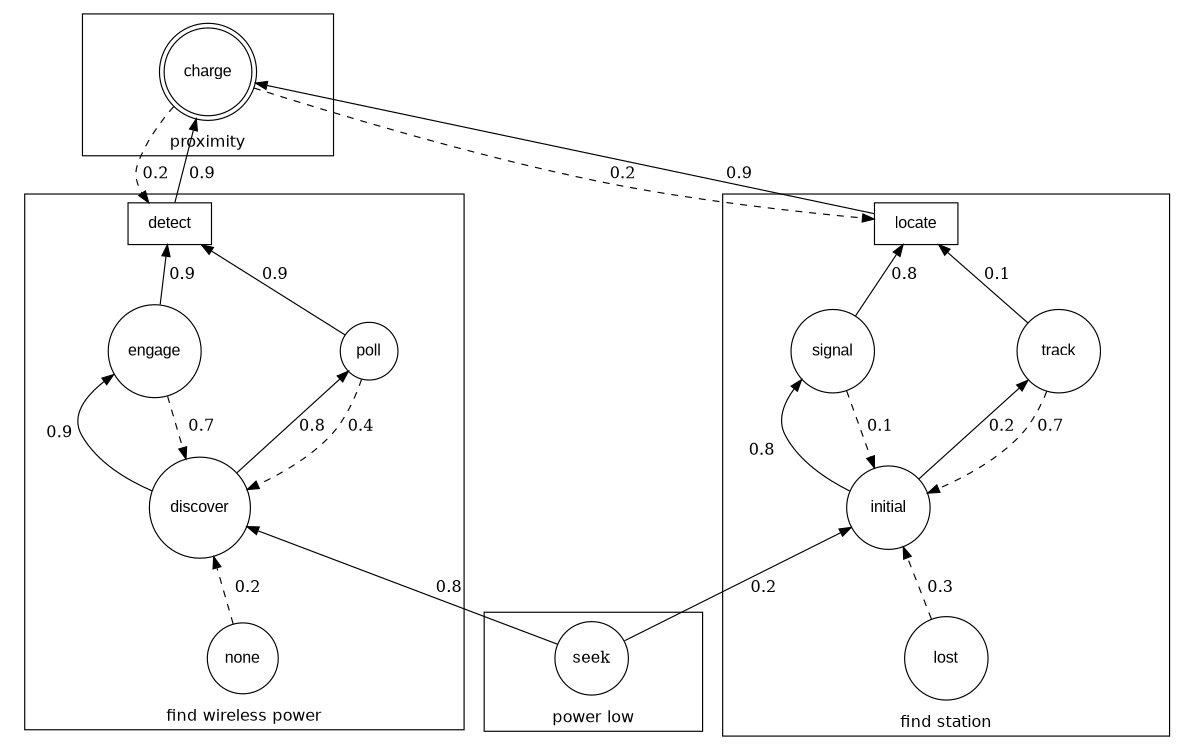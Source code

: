 digraph roboticFeedingChoices {
		graph [fontname = "helvetica"];
		rankdir=BT;

		subgraph cluster_0{

		label="power low"
		node [shape=circle] seek;
	}
		
		subgraph cluster_1{

		label="proximity"
		node [shape=doublecircle, fontname="arial"]; charge;
		
	}
		subgraph cluster_2{
		
		label="find wireless power";
		nodesep=1.3
		//ranksep=1.3
		//forcelabels=true;
		node [shape=circle, fontname="arial"]; discover engage poll none;
		node [shape=rectangle, width="1.0"]; detect;
		edge [color=black, splines=curved]

		seek -> discover [label=" 0.8 ",weight="0.2",penwidth=1.0];
		
		discover -> engage [headlabel=" 0.9",weight="0.2",penwidth=1.0, labeldistance=7, labelangle=-10];
		engage -> discover [label="  0.7",weight="0.2",penwidth=1.0,style=dashed];
		discover -> poll [label=" 0.8",weight="0.2",penwidth=1.0];
		poll -> discover [label=" 0.4",weight="0.2",penwidth=1.0,style=dashed];
		engage -> detect [label=" 0.9",weight="0.2",penwidth=1.0];
		poll -> detect [label=" 0.9",weight="0.2",penwidth=1.0];
		
		//discover -> none  [label=" 0.3",weight="0.2",penwidth=1.0];
		none -> discover [label="  0.2 ",weight="0.2",penwidth=1.0, style=dashed];

		detect -> charge [label=" 0.9",weight="0.1"];
		charge -> detect  [label=" 0.2 ",weight="0.2",penwidth=1.0, style=dashed];
	}
		subgraph cluster_3{
		
		label="find station";
		//style="filled"
		nodesep=1.3
		//ranksep=1.6
		forcelabels=true;
		node [shape=circle, fontname="arial" width="1.0"]; initial signal track, lost;
		node [shape=rectangle]; locate;
		edge [color=black, splines=curved]

		seek -> initial [label="  0.2",weight="0.2",penwidth=1.0];

		initial -> track [label=" 0.2",weight="0.2",penwidth=1.0];
		track -> initial [label=" 0.7",weight="0.2",penwidth=1.0,style=dashed];
		track -> locate [label=" 0.1 ",weight="0.6"];
		initial -> signal [headlabel="0.8",weight="0.2",penwidth=1.0, labeldistance=7, labelangle=-10];
		signal -> initial [label=" 0.1 ",weight="0.2",penwidth=1.0,style=dashed];
		signal -> locate [label=" 0.8",weight="0.6"];
		locate -> charge [label="0.9 ",weight="0.1"];
		charge -> locate  [label=" 0.2 ",weight="0.2",penwidth=1.0, style=dashed];

		lost -> initial [label=" 0.3 ",weight="0.2",penwidth=1.0, style=dashed];
	}

		page="8.5,11"
		size="8,5"
		ratio="fill"


		
		
}